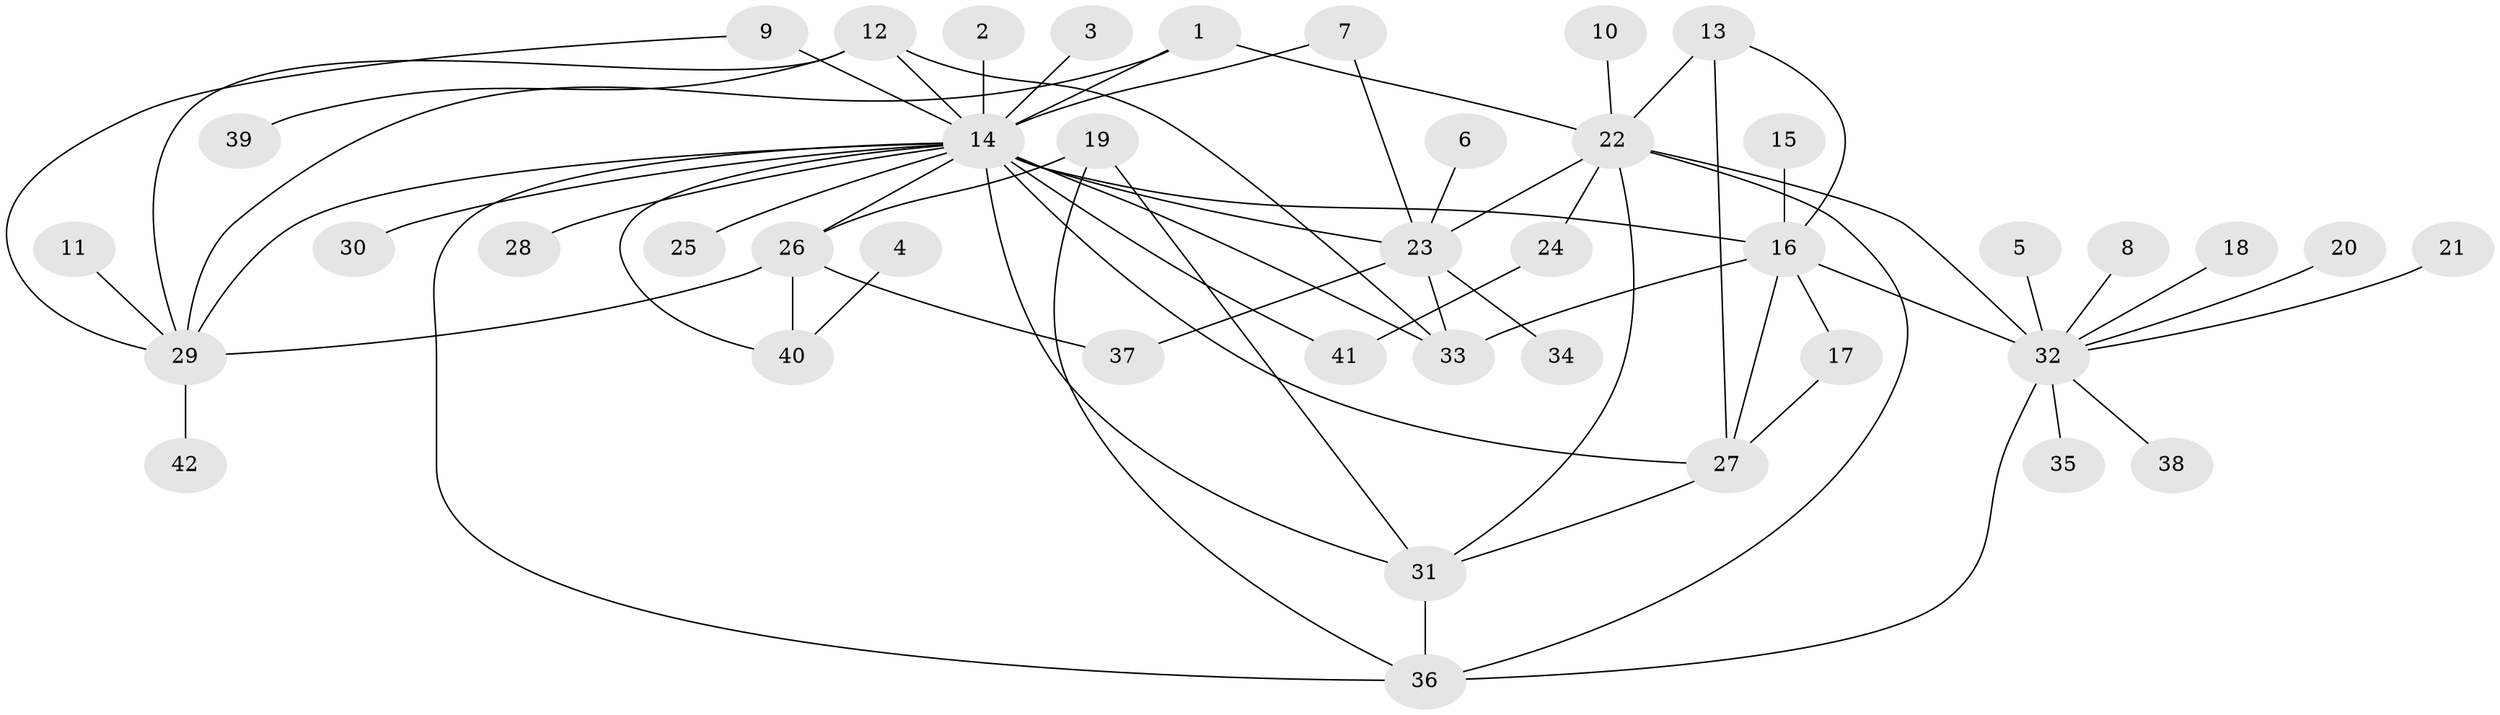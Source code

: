 // original degree distribution, {6: 0.03614457831325301, 31: 0.012048192771084338, 8: 0.012048192771084338, 3: 0.14457831325301204, 9: 0.024096385542168676, 4: 0.024096385542168676, 2: 0.21686746987951808, 5: 0.03614457831325301, 1: 0.4578313253012048, 11: 0.012048192771084338, 7: 0.012048192771084338, 14: 0.012048192771084338}
// Generated by graph-tools (version 1.1) at 2025/01/03/09/25 03:01:46]
// undirected, 42 vertices, 65 edges
graph export_dot {
graph [start="1"]
  node [color=gray90,style=filled];
  1;
  2;
  3;
  4;
  5;
  6;
  7;
  8;
  9;
  10;
  11;
  12;
  13;
  14;
  15;
  16;
  17;
  18;
  19;
  20;
  21;
  22;
  23;
  24;
  25;
  26;
  27;
  28;
  29;
  30;
  31;
  32;
  33;
  34;
  35;
  36;
  37;
  38;
  39;
  40;
  41;
  42;
  1 -- 14 [weight=1.0];
  1 -- 22 [weight=1.0];
  1 -- 29 [weight=1.0];
  2 -- 14 [weight=1.0];
  3 -- 14 [weight=1.0];
  4 -- 40 [weight=1.0];
  5 -- 32 [weight=1.0];
  6 -- 23 [weight=1.0];
  7 -- 14 [weight=1.0];
  7 -- 23 [weight=1.0];
  8 -- 32 [weight=1.0];
  9 -- 14 [weight=2.0];
  9 -- 29 [weight=1.0];
  10 -- 22 [weight=1.0];
  11 -- 29 [weight=1.0];
  12 -- 14 [weight=2.0];
  12 -- 29 [weight=1.0];
  12 -- 33 [weight=1.0];
  12 -- 39 [weight=1.0];
  13 -- 16 [weight=1.0];
  13 -- 22 [weight=1.0];
  13 -- 27 [weight=1.0];
  14 -- 16 [weight=2.0];
  14 -- 23 [weight=2.0];
  14 -- 25 [weight=1.0];
  14 -- 26 [weight=1.0];
  14 -- 27 [weight=1.0];
  14 -- 28 [weight=1.0];
  14 -- 29 [weight=1.0];
  14 -- 30 [weight=1.0];
  14 -- 31 [weight=2.0];
  14 -- 33 [weight=2.0];
  14 -- 36 [weight=1.0];
  14 -- 40 [weight=1.0];
  14 -- 41 [weight=1.0];
  15 -- 16 [weight=1.0];
  16 -- 17 [weight=1.0];
  16 -- 27 [weight=1.0];
  16 -- 32 [weight=2.0];
  16 -- 33 [weight=1.0];
  17 -- 27 [weight=1.0];
  18 -- 32 [weight=1.0];
  19 -- 26 [weight=1.0];
  19 -- 31 [weight=1.0];
  19 -- 36 [weight=1.0];
  20 -- 32 [weight=1.0];
  21 -- 32 [weight=1.0];
  22 -- 23 [weight=1.0];
  22 -- 24 [weight=1.0];
  22 -- 31 [weight=1.0];
  22 -- 32 [weight=1.0];
  22 -- 36 [weight=1.0];
  23 -- 33 [weight=1.0];
  23 -- 34 [weight=1.0];
  23 -- 37 [weight=1.0];
  24 -- 41 [weight=1.0];
  26 -- 29 [weight=1.0];
  26 -- 37 [weight=1.0];
  26 -- 40 [weight=1.0];
  27 -- 31 [weight=1.0];
  29 -- 42 [weight=1.0];
  31 -- 36 [weight=2.0];
  32 -- 35 [weight=1.0];
  32 -- 36 [weight=2.0];
  32 -- 38 [weight=1.0];
}
